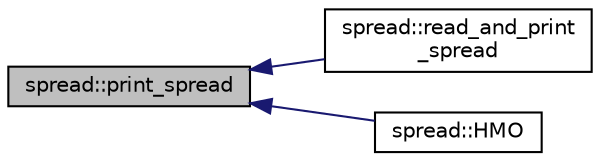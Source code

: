 digraph "spread::print_spread"
{
  edge [fontname="Helvetica",fontsize="10",labelfontname="Helvetica",labelfontsize="10"];
  node [fontname="Helvetica",fontsize="10",shape=record];
  rankdir="LR";
  Node2743 [label="spread::print_spread",height=0.2,width=0.4,color="black", fillcolor="grey75", style="filled", fontcolor="black"];
  Node2743 -> Node2744 [dir="back",color="midnightblue",fontsize="10",style="solid",fontname="Helvetica"];
  Node2744 [label="spread::read_and_print\l_spread",height=0.2,width=0.4,color="black", fillcolor="white", style="filled",URL="$da/dc1/classspread.html#a827b417dc34ac1a66f69d88fb0c9640b"];
  Node2743 -> Node2745 [dir="back",color="midnightblue",fontsize="10",style="solid",fontname="Helvetica"];
  Node2745 [label="spread::HMO",height=0.2,width=0.4,color="black", fillcolor="white", style="filled",URL="$da/dc1/classspread.html#aac9d8a67802a3e23e66eb20e419c097b"];
}
